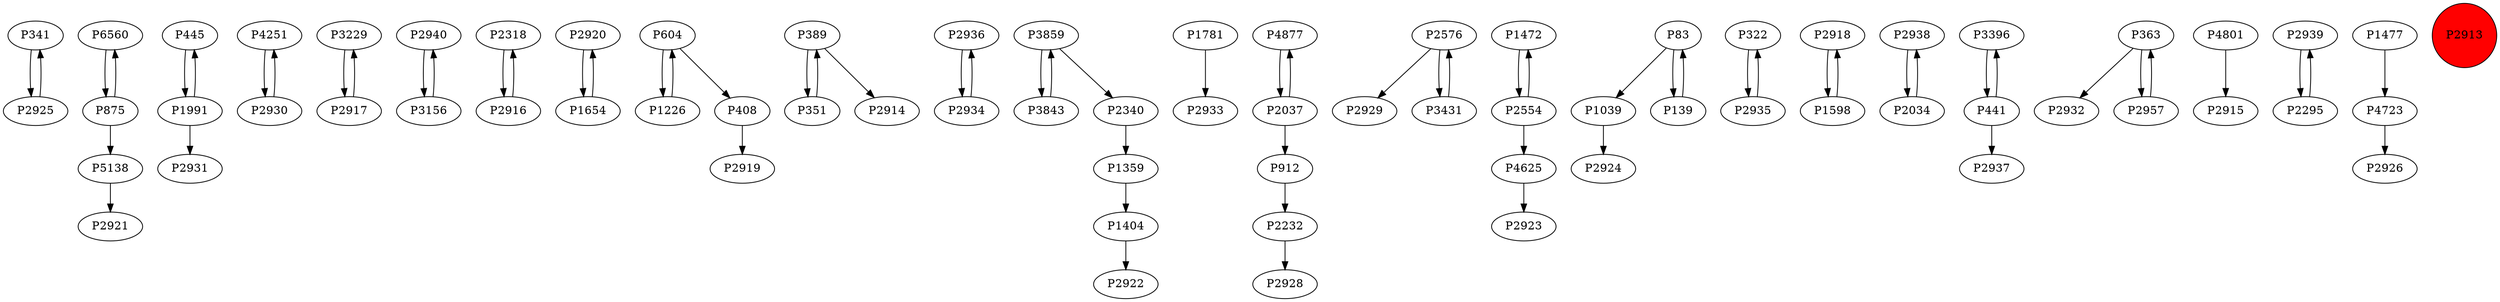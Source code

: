 digraph {
	P341 -> P2925
	P6560 -> P875
	P445 -> P1991
	P4251 -> P2930
	P3229 -> P2917
	P2940 -> P3156
	P1991 -> P2931
	P2318 -> P2916
	P2920 -> P1654
	P604 -> P1226
	P389 -> P351
	P2936 -> P2934
	P1359 -> P1404
	P1781 -> P2933
	P4877 -> P2037
	P2576 -> P2929
	P1472 -> P2554
	P1654 -> P2920
	P1039 -> P2924
	P322 -> P2935
	P2934 -> P2936
	P2918 -> P1598
	P2938 -> P2034
	P3396 -> P441
	P2034 -> P2938
	P2037 -> P912
	P604 -> P408
	P2930 -> P4251
	P3859 -> P3843
	P2037 -> P4877
	P363 -> P2932
	P2554 -> P1472
	P912 -> P2232
	P83 -> P139
	P441 -> P2937
	P139 -> P83
	P2957 -> P363
	P3843 -> P3859
	P351 -> P389
	P3156 -> P2940
	P441 -> P3396
	P2554 -> P4625
	P1404 -> P2922
	P2925 -> P341
	P389 -> P2914
	P4801 -> P2915
	P363 -> P2957
	P3859 -> P2340
	P2939 -> P2295
	P875 -> P6560
	P2917 -> P3229
	P83 -> P1039
	P2916 -> P2318
	P408 -> P2919
	P875 -> P5138
	P2576 -> P3431
	P2340 -> P1359
	P1598 -> P2918
	P5138 -> P2921
	P4625 -> P2923
	P4723 -> P2926
	P3431 -> P2576
	P1226 -> P604
	P2295 -> P2939
	P1991 -> P445
	P2935 -> P322
	P2232 -> P2928
	P1477 -> P4723
	P2913 [shape=circle]
	P2913 [style=filled]
	P2913 [fillcolor=red]
}